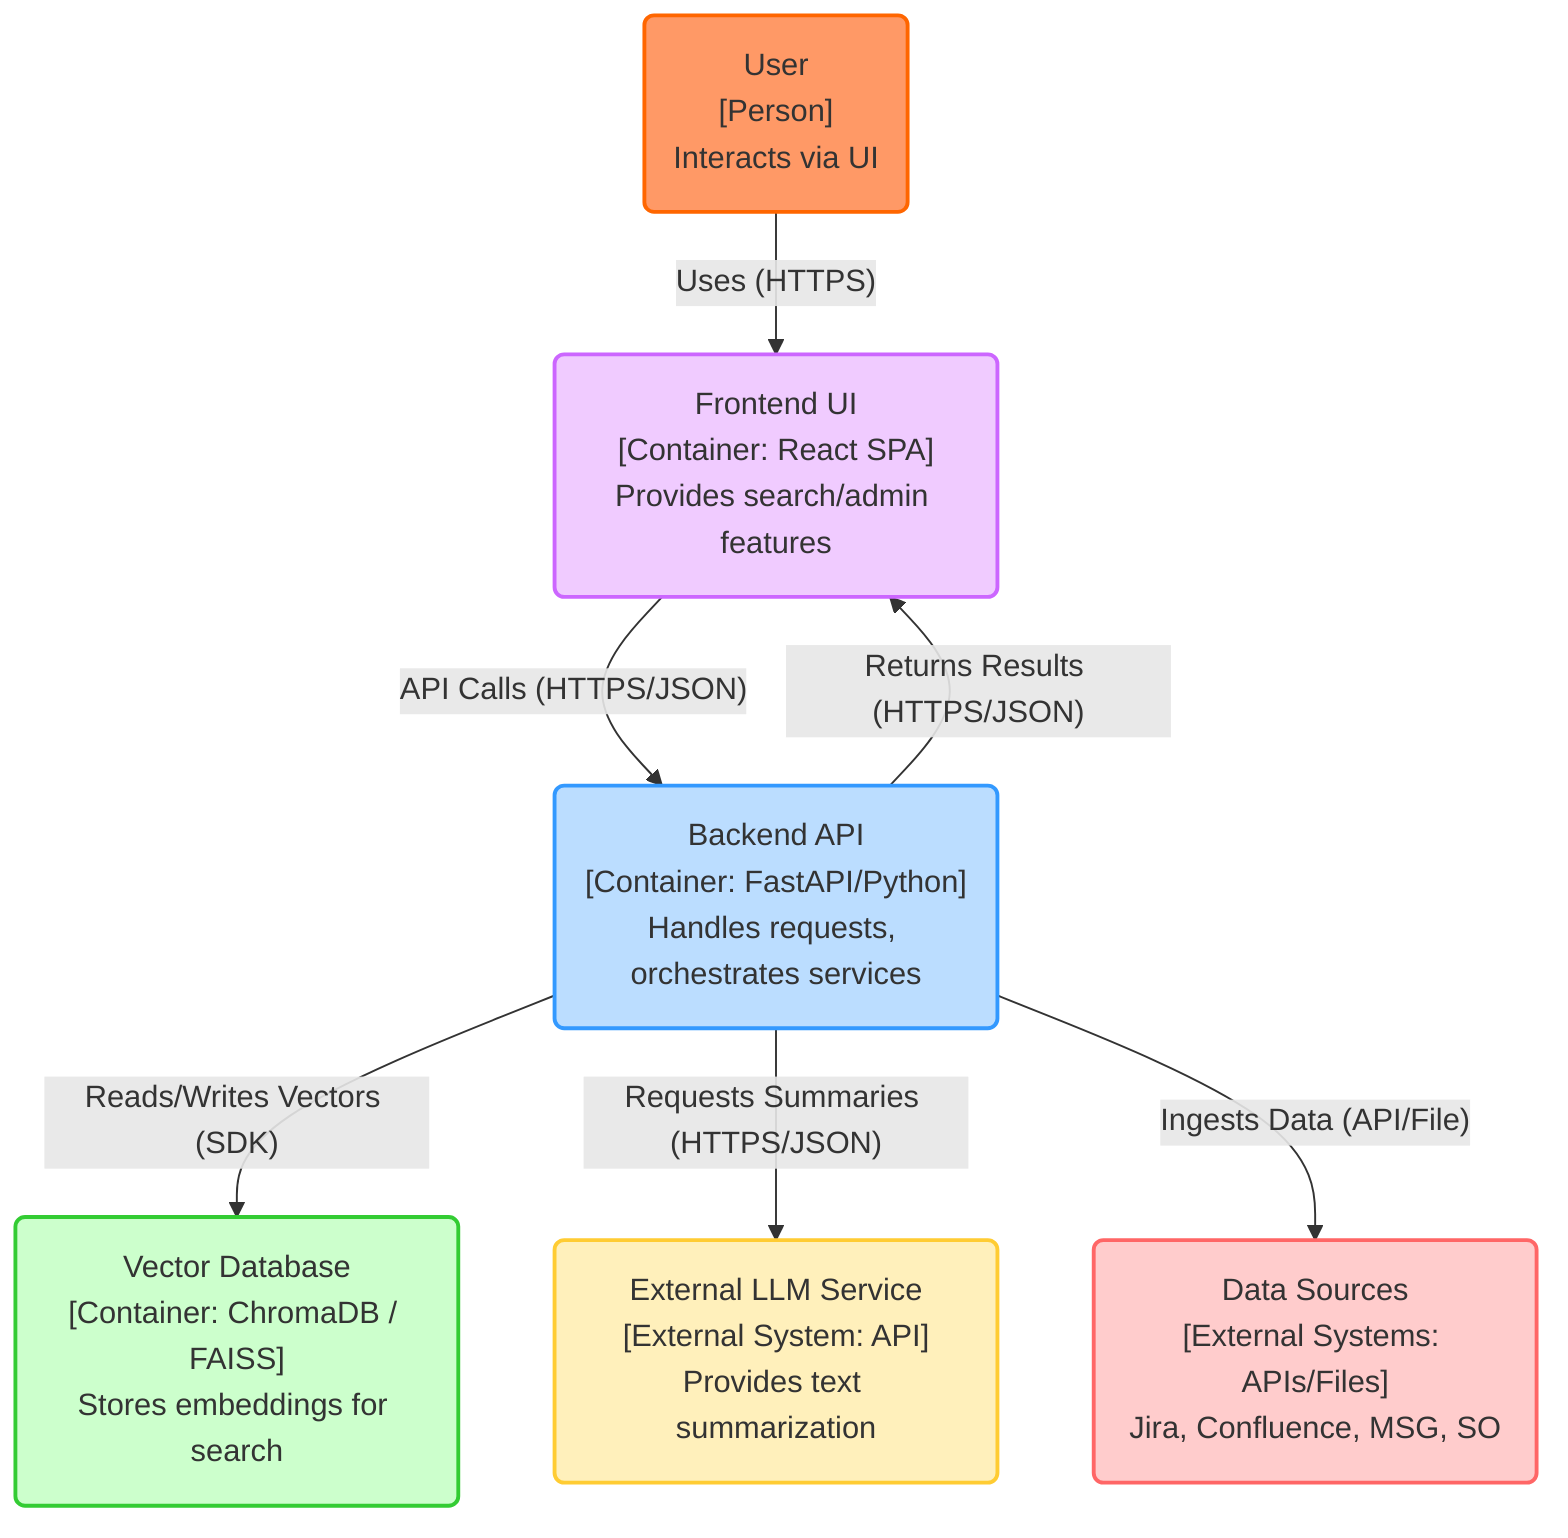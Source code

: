 flowchart TB
    %% C4 Container Diagram - Standard Mermaid Flowchart Syntax

    %% --- Define Elements ---

    %% User (Person)
    User("User\n<size:1>[Person]</size>\nInteracts via UI")

    %% System Boundary (Implicit)

    %% Containers within our System
    Frontend("Frontend UI\n<size:1>[Container: React SPA]</size>\nProvides search/admin features")
    BackendApi("Backend API\n<size:1>[Container: FastAPI/Python]</size>\nHandles requests, orchestrates services")
    VectorDb("Vector Database\n<size:1>[Container: ChromaDB / FAISS]</size>\nStores embeddings for search")

    %% External Systems
    ExternalLLM("External LLM Service\n<size:1>[External System: API]</size>\nProvides text summarization")
    DataSources("Data Sources\n<size:1>[External Systems: APIs/Files]</size>\nJira, Confluence, MSG, SO")

    %% --- Define Relationships ---

    User -- "Uses (HTTPS)" --> Frontend

    Frontend -- "API Calls (HTTPS/JSON)" --> BackendApi

    BackendApi -- "Reads/Writes Vectors (SDK)" --> VectorDb
    BackendApi -- "Requests Summaries (HTTPS/JSON)" --> ExternalLLM
    BackendApi -- "Ingests Data (API/File)" --> DataSources
    BackendApi -- "Returns Results (HTTPS/JSON)" --> Frontend

    %% --- Styling (Applied via classDef/class) ---
    classDef person fill:#FF9966,stroke:#FF6600,stroke-width:2px
    classDef containerApp fill:#F0CBFF,stroke:#CC66FF,stroke-width:2px
    classDef containerApi fill:#BBDDFF,stroke:#3399FF,stroke-width:2px
    classDef containerDb fill:#CCFFCC,stroke:#33CC33,stroke-width:2px
    classDef externalSys fill:#FFF0BB,stroke:#FFCC33,stroke-width:2px,color:#333
    classDef externalData fill:#FFCCCC,stroke:#FF6666,stroke-width:2px,color:#333

    class User person
    class Frontend containerApp
    class BackendApi containerApi
    class VectorDb containerDb
    class ExternalLLM externalSys
    class DataSources externalData
